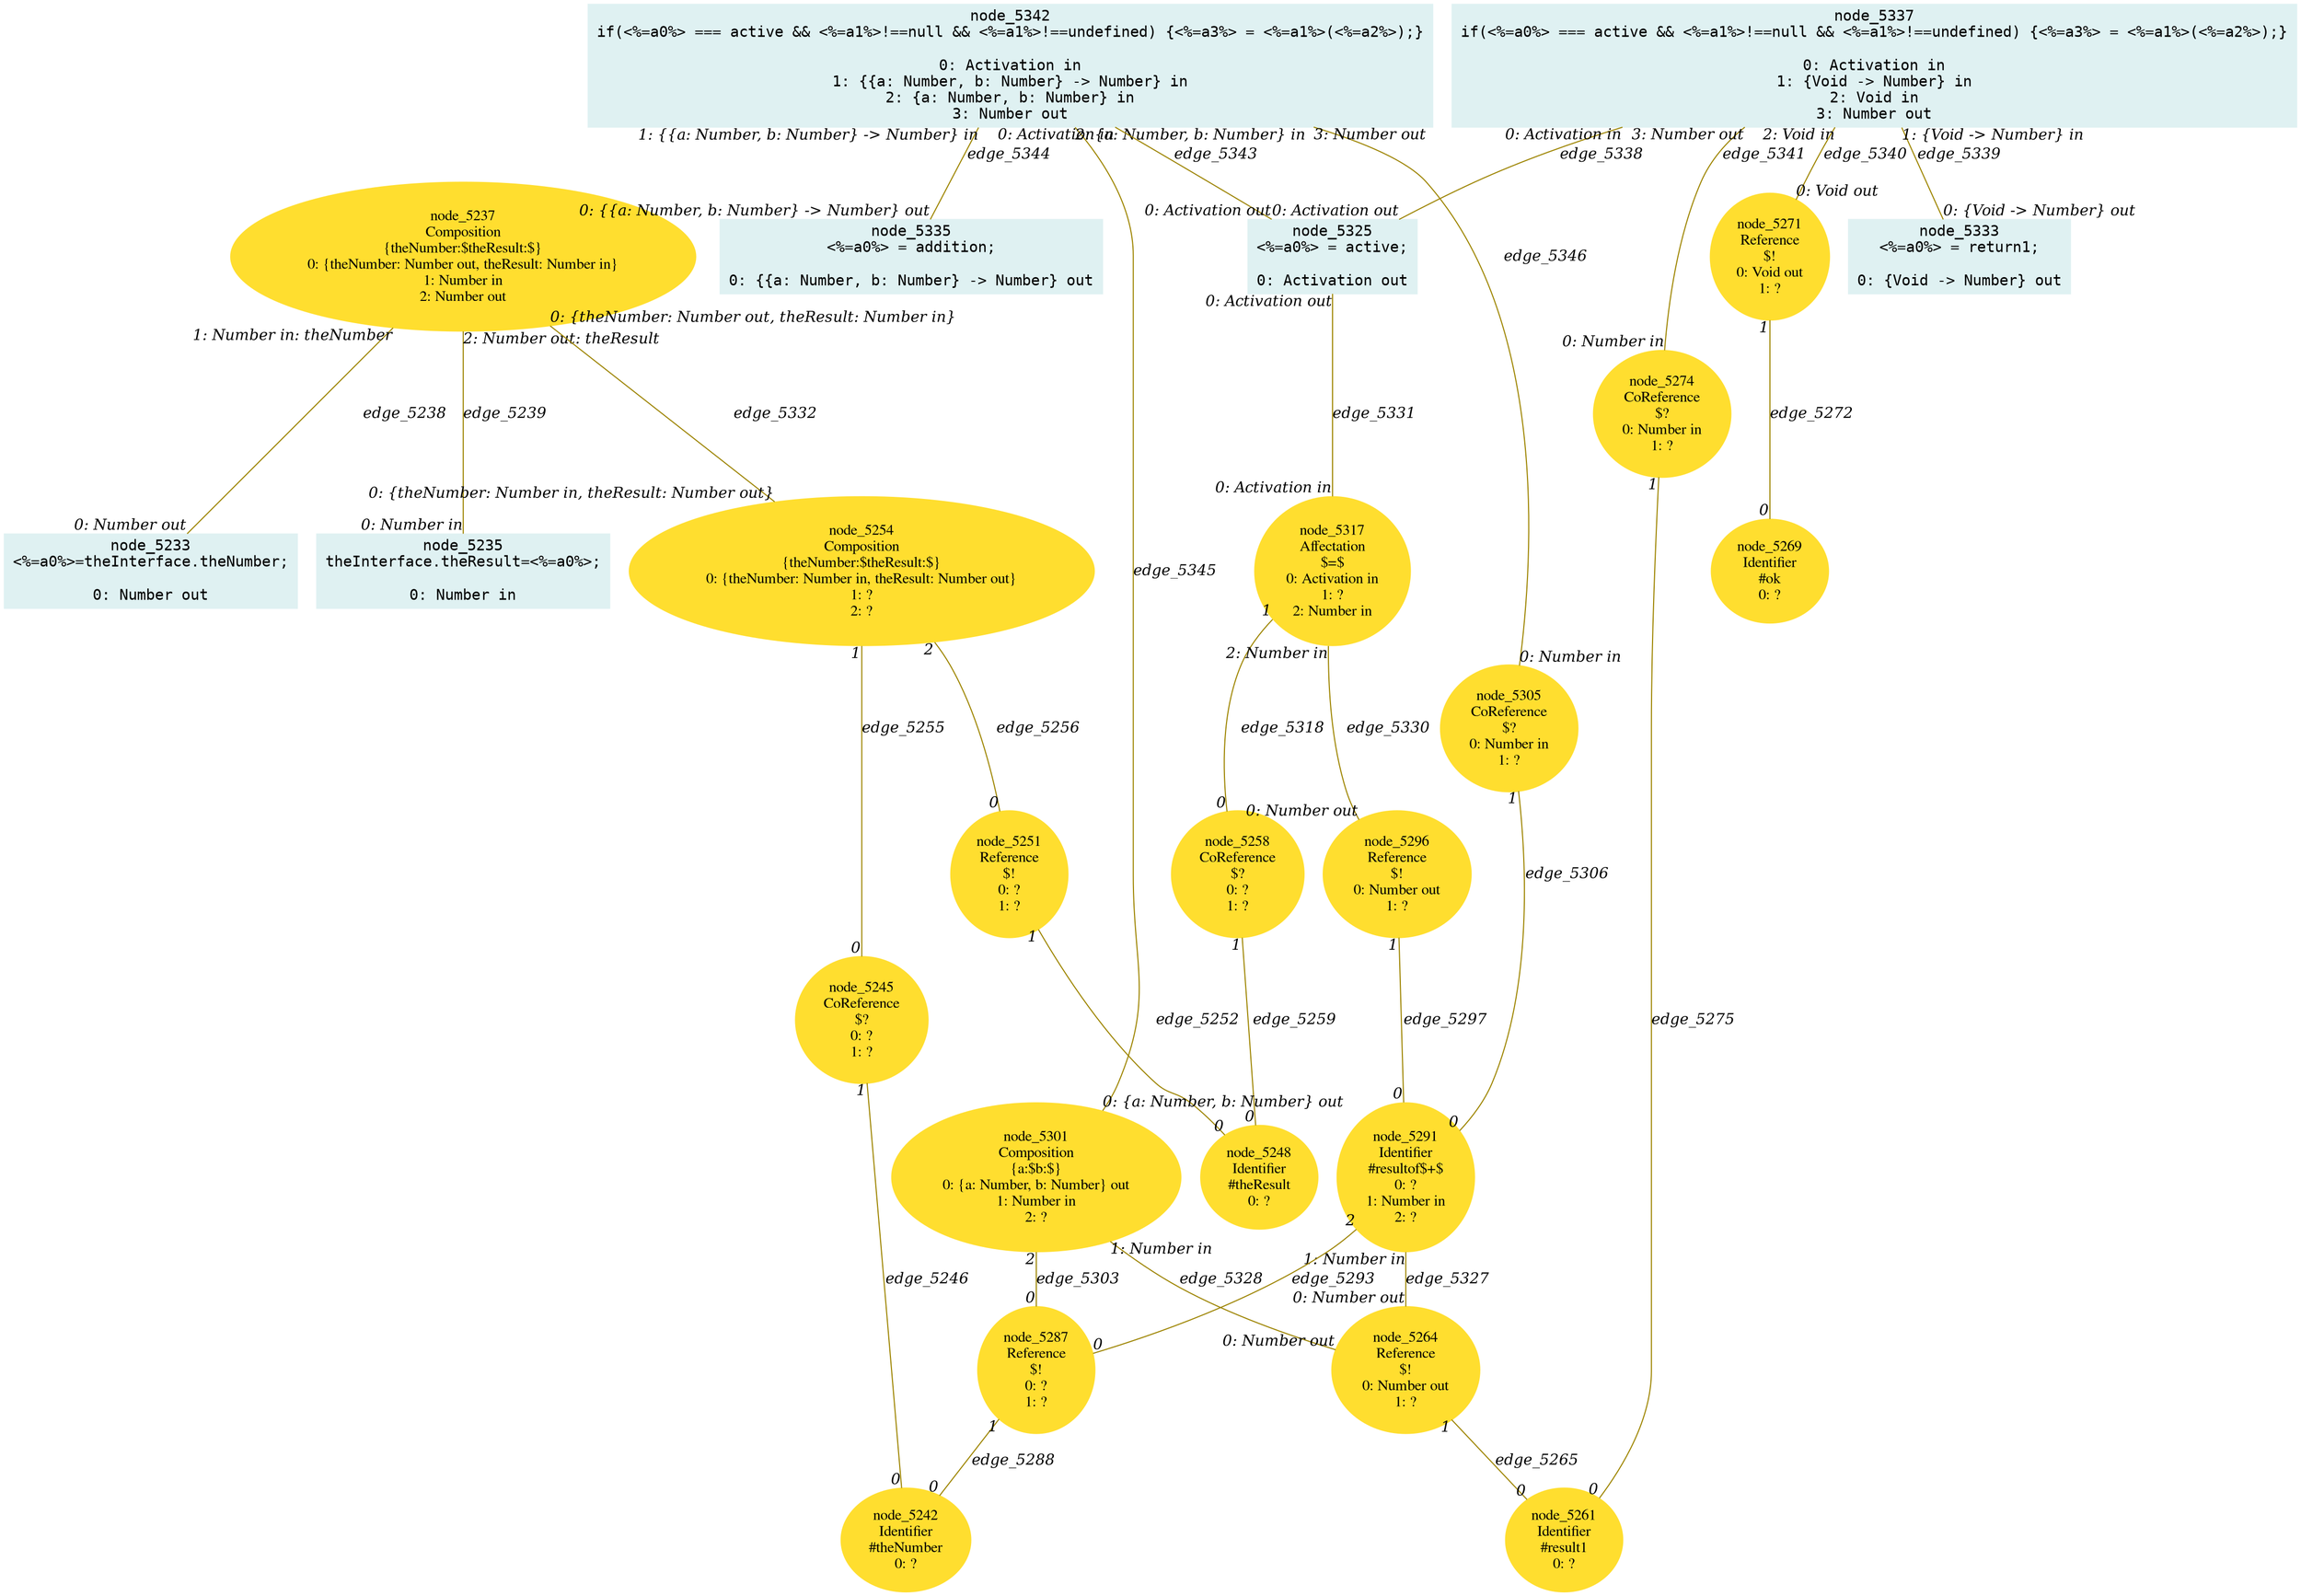digraph g{node_5233 [shape="box", style="filled", color="#dff1f2", fontname="Courier", label="node_5233
<%=a0%>=theInterface.theNumber;

0: Number out" ]
node_5235 [shape="box", style="filled", color="#dff1f2", fontname="Courier", label="node_5235
theInterface.theResult=<%=a0%>;

0: Number in" ]
node_5237 [shape="ellipse", style="filled", color="#ffde2f", fontname="Times", label="node_5237
Composition
{theNumber:$theResult:$}
0: {theNumber: Number out, theResult: Number in}
1: Number in
2: Number out" ]
node_5242 [shape="ellipse", style="filled", color="#ffde2f", fontname="Times", label="node_5242
Identifier
#theNumber
0: ?" ]
node_5245 [shape="ellipse", style="filled", color="#ffde2f", fontname="Times", label="node_5245
CoReference
$?
0: ?
1: ?" ]
node_5248 [shape="ellipse", style="filled", color="#ffde2f", fontname="Times", label="node_5248
Identifier
#theResult
0: ?" ]
node_5251 [shape="ellipse", style="filled", color="#ffde2f", fontname="Times", label="node_5251
Reference
$!
0: ?
1: ?" ]
node_5254 [shape="ellipse", style="filled", color="#ffde2f", fontname="Times", label="node_5254
Composition
{theNumber:$theResult:$}
0: {theNumber: Number in, theResult: Number out}
1: ?
2: ?" ]
node_5258 [shape="ellipse", style="filled", color="#ffde2f", fontname="Times", label="node_5258
CoReference
$?
0: ?
1: ?" ]
node_5261 [shape="ellipse", style="filled", color="#ffde2f", fontname="Times", label="node_5261
Identifier
#result1
0: ?" ]
node_5264 [shape="ellipse", style="filled", color="#ffde2f", fontname="Times", label="node_5264
Reference
$!
0: Number out
1: ?" ]
node_5269 [shape="ellipse", style="filled", color="#ffde2f", fontname="Times", label="node_5269
Identifier
#ok
0: ?" ]
node_5271 [shape="ellipse", style="filled", color="#ffde2f", fontname="Times", label="node_5271
Reference
$!
0: Void out
1: ?" ]
node_5274 [shape="ellipse", style="filled", color="#ffde2f", fontname="Times", label="node_5274
CoReference
$?
0: Number in
1: ?" ]
node_5287 [shape="ellipse", style="filled", color="#ffde2f", fontname="Times", label="node_5287
Reference
$!
0: ?
1: ?" ]
node_5291 [shape="ellipse", style="filled", color="#ffde2f", fontname="Times", label="node_5291
Identifier
#resultof$+$
0: ?
1: Number in
2: ?" ]
node_5296 [shape="ellipse", style="filled", color="#ffde2f", fontname="Times", label="node_5296
Reference
$!
0: Number out
1: ?" ]
node_5301 [shape="ellipse", style="filled", color="#ffde2f", fontname="Times", label="node_5301
Composition
{a:$b:$}
0: {a: Number, b: Number} out
1: Number in
2: ?" ]
node_5305 [shape="ellipse", style="filled", color="#ffde2f", fontname="Times", label="node_5305
CoReference
$?
0: Number in
1: ?" ]
node_5317 [shape="ellipse", style="filled", color="#ffde2f", fontname="Times", label="node_5317
Affectation
$=$
0: Activation in
1: ?
2: Number in" ]
node_5325 [shape="box", style="filled", color="#dff1f2", fontname="Courier", label="node_5325
<%=a0%> = active;

0: Activation out" ]
node_5333 [shape="box", style="filled", color="#dff1f2", fontname="Courier", label="node_5333
<%=a0%> = return1;

0: {Void -> Number} out" ]
node_5335 [shape="box", style="filled", color="#dff1f2", fontname="Courier", label="node_5335
<%=a0%> = addition;

0: {{a: Number, b: Number} -> Number} out" ]
node_5337 [shape="box", style="filled", color="#dff1f2", fontname="Courier", label="node_5337
if(<%=a0%> === active && <%=a1%>!==null && <%=a1%>!==undefined) {<%=a3%> = <%=a1%>(<%=a2%>);}

0: Activation in
1: {Void -> Number} in
2: Void in
3: Number out" ]
node_5342 [shape="box", style="filled", color="#dff1f2", fontname="Courier", label="node_5342
if(<%=a0%> === active && <%=a1%>!==null && <%=a1%>!==undefined) {<%=a3%> = <%=a1%>(<%=a2%>);}

0: Activation in
1: {{a: Number, b: Number} -> Number} in
2: {a: Number, b: Number} in
3: Number out" ]
node_5237 -> node_5233 [dir=none, arrowHead=none, fontname="Times-Italic", arrowsize=1, color="#9d8400", label="edge_5238",  headlabel="0: Number out", taillabel="1: Number in: theNumber" ]
node_5237 -> node_5235 [dir=none, arrowHead=none, fontname="Times-Italic", arrowsize=1, color="#9d8400", label="edge_5239",  headlabel="0: Number in", taillabel="2: Number out: theResult" ]
node_5245 -> node_5242 [dir=none, arrowHead=none, fontname="Times-Italic", arrowsize=1, color="#9d8400", label="edge_5246",  headlabel="0", taillabel="1" ]
node_5251 -> node_5248 [dir=none, arrowHead=none, fontname="Times-Italic", arrowsize=1, color="#9d8400", label="edge_5252",  headlabel="0", taillabel="1" ]
node_5254 -> node_5245 [dir=none, arrowHead=none, fontname="Times-Italic", arrowsize=1, color="#9d8400", label="edge_5255",  headlabel="0", taillabel="1" ]
node_5254 -> node_5251 [dir=none, arrowHead=none, fontname="Times-Italic", arrowsize=1, color="#9d8400", label="edge_5256",  headlabel="0", taillabel="2" ]
node_5258 -> node_5248 [dir=none, arrowHead=none, fontname="Times-Italic", arrowsize=1, color="#9d8400", label="edge_5259",  headlabel="0", taillabel="1" ]
node_5264 -> node_5261 [dir=none, arrowHead=none, fontname="Times-Italic", arrowsize=1, color="#9d8400", label="edge_5265",  headlabel="0", taillabel="1" ]
node_5271 -> node_5269 [dir=none, arrowHead=none, fontname="Times-Italic", arrowsize=1, color="#9d8400", label="edge_5272",  headlabel="0", taillabel="1" ]
node_5274 -> node_5261 [dir=none, arrowHead=none, fontname="Times-Italic", arrowsize=1, color="#9d8400", label="edge_5275",  headlabel="0", taillabel="1" ]
node_5287 -> node_5242 [dir=none, arrowHead=none, fontname="Times-Italic", arrowsize=1, color="#9d8400", label="edge_5288",  headlabel="0", taillabel="1" ]
node_5291 -> node_5287 [dir=none, arrowHead=none, fontname="Times-Italic", arrowsize=1, color="#9d8400", label="edge_5293",  headlabel="0", taillabel="2" ]
node_5296 -> node_5291 [dir=none, arrowHead=none, fontname="Times-Italic", arrowsize=1, color="#9d8400", label="edge_5297",  headlabel="0", taillabel="1" ]
node_5301 -> node_5287 [dir=none, arrowHead=none, fontname="Times-Italic", arrowsize=1, color="#9d8400", label="edge_5303",  headlabel="0", taillabel="2" ]
node_5305 -> node_5291 [dir=none, arrowHead=none, fontname="Times-Italic", arrowsize=1, color="#9d8400", label="edge_5306",  headlabel="0", taillabel="1" ]
node_5317 -> node_5258 [dir=none, arrowHead=none, fontname="Times-Italic", arrowsize=1, color="#9d8400", label="edge_5318",  headlabel="0", taillabel="1" ]
node_5291 -> node_5264 [dir=none, arrowHead=none, fontname="Times-Italic", arrowsize=1, color="#9d8400", label="edge_5327",  headlabel="0: Number out", taillabel="1: Number in" ]
node_5301 -> node_5264 [dir=none, arrowHead=none, fontname="Times-Italic", arrowsize=1, color="#9d8400", label="edge_5328",  headlabel="0: Number out", taillabel="1: Number in" ]
node_5317 -> node_5296 [dir=none, arrowHead=none, fontname="Times-Italic", arrowsize=1, color="#9d8400", label="edge_5330",  headlabel="0: Number out", taillabel="2: Number in" ]
node_5325 -> node_5317 [dir=none, arrowHead=none, fontname="Times-Italic", arrowsize=1, color="#9d8400", label="edge_5331",  headlabel="0: Activation in", taillabel="0: Activation out" ]
node_5237 -> node_5254 [dir=none, arrowHead=none, fontname="Times-Italic", arrowsize=1, color="#9d8400", label="edge_5332",  headlabel="0: {theNumber: Number in, theResult: Number out}", taillabel="0: {theNumber: Number out, theResult: Number in}" ]
node_5337 -> node_5325 [dir=none, arrowHead=none, fontname="Times-Italic", arrowsize=1, color="#9d8400", label="edge_5338",  headlabel="0: Activation out", taillabel="0: Activation in" ]
node_5337 -> node_5333 [dir=none, arrowHead=none, fontname="Times-Italic", arrowsize=1, color="#9d8400", label="edge_5339",  headlabel="0: {Void -> Number} out", taillabel="1: {Void -> Number} in" ]
node_5337 -> node_5271 [dir=none, arrowHead=none, fontname="Times-Italic", arrowsize=1, color="#9d8400", label="edge_5340",  headlabel="0: Void out", taillabel="2: Void in" ]
node_5337 -> node_5274 [dir=none, arrowHead=none, fontname="Times-Italic", arrowsize=1, color="#9d8400", label="edge_5341",  headlabel="0: Number in", taillabel="3: Number out" ]
node_5342 -> node_5325 [dir=none, arrowHead=none, fontname="Times-Italic", arrowsize=1, color="#9d8400", label="edge_5343",  headlabel="0: Activation out", taillabel="0: Activation in" ]
node_5342 -> node_5335 [dir=none, arrowHead=none, fontname="Times-Italic", arrowsize=1, color="#9d8400", label="edge_5344",  headlabel="0: {{a: Number, b: Number} -> Number} out", taillabel="1: {{a: Number, b: Number} -> Number} in" ]
node_5342 -> node_5301 [dir=none, arrowHead=none, fontname="Times-Italic", arrowsize=1, color="#9d8400", label="edge_5345",  headlabel="0: {a: Number, b: Number} out", taillabel="2: {a: Number, b: Number} in" ]
node_5342 -> node_5305 [dir=none, arrowHead=none, fontname="Times-Italic", arrowsize=1, color="#9d8400", label="edge_5346",  headlabel="0: Number in", taillabel="3: Number out" ]
}